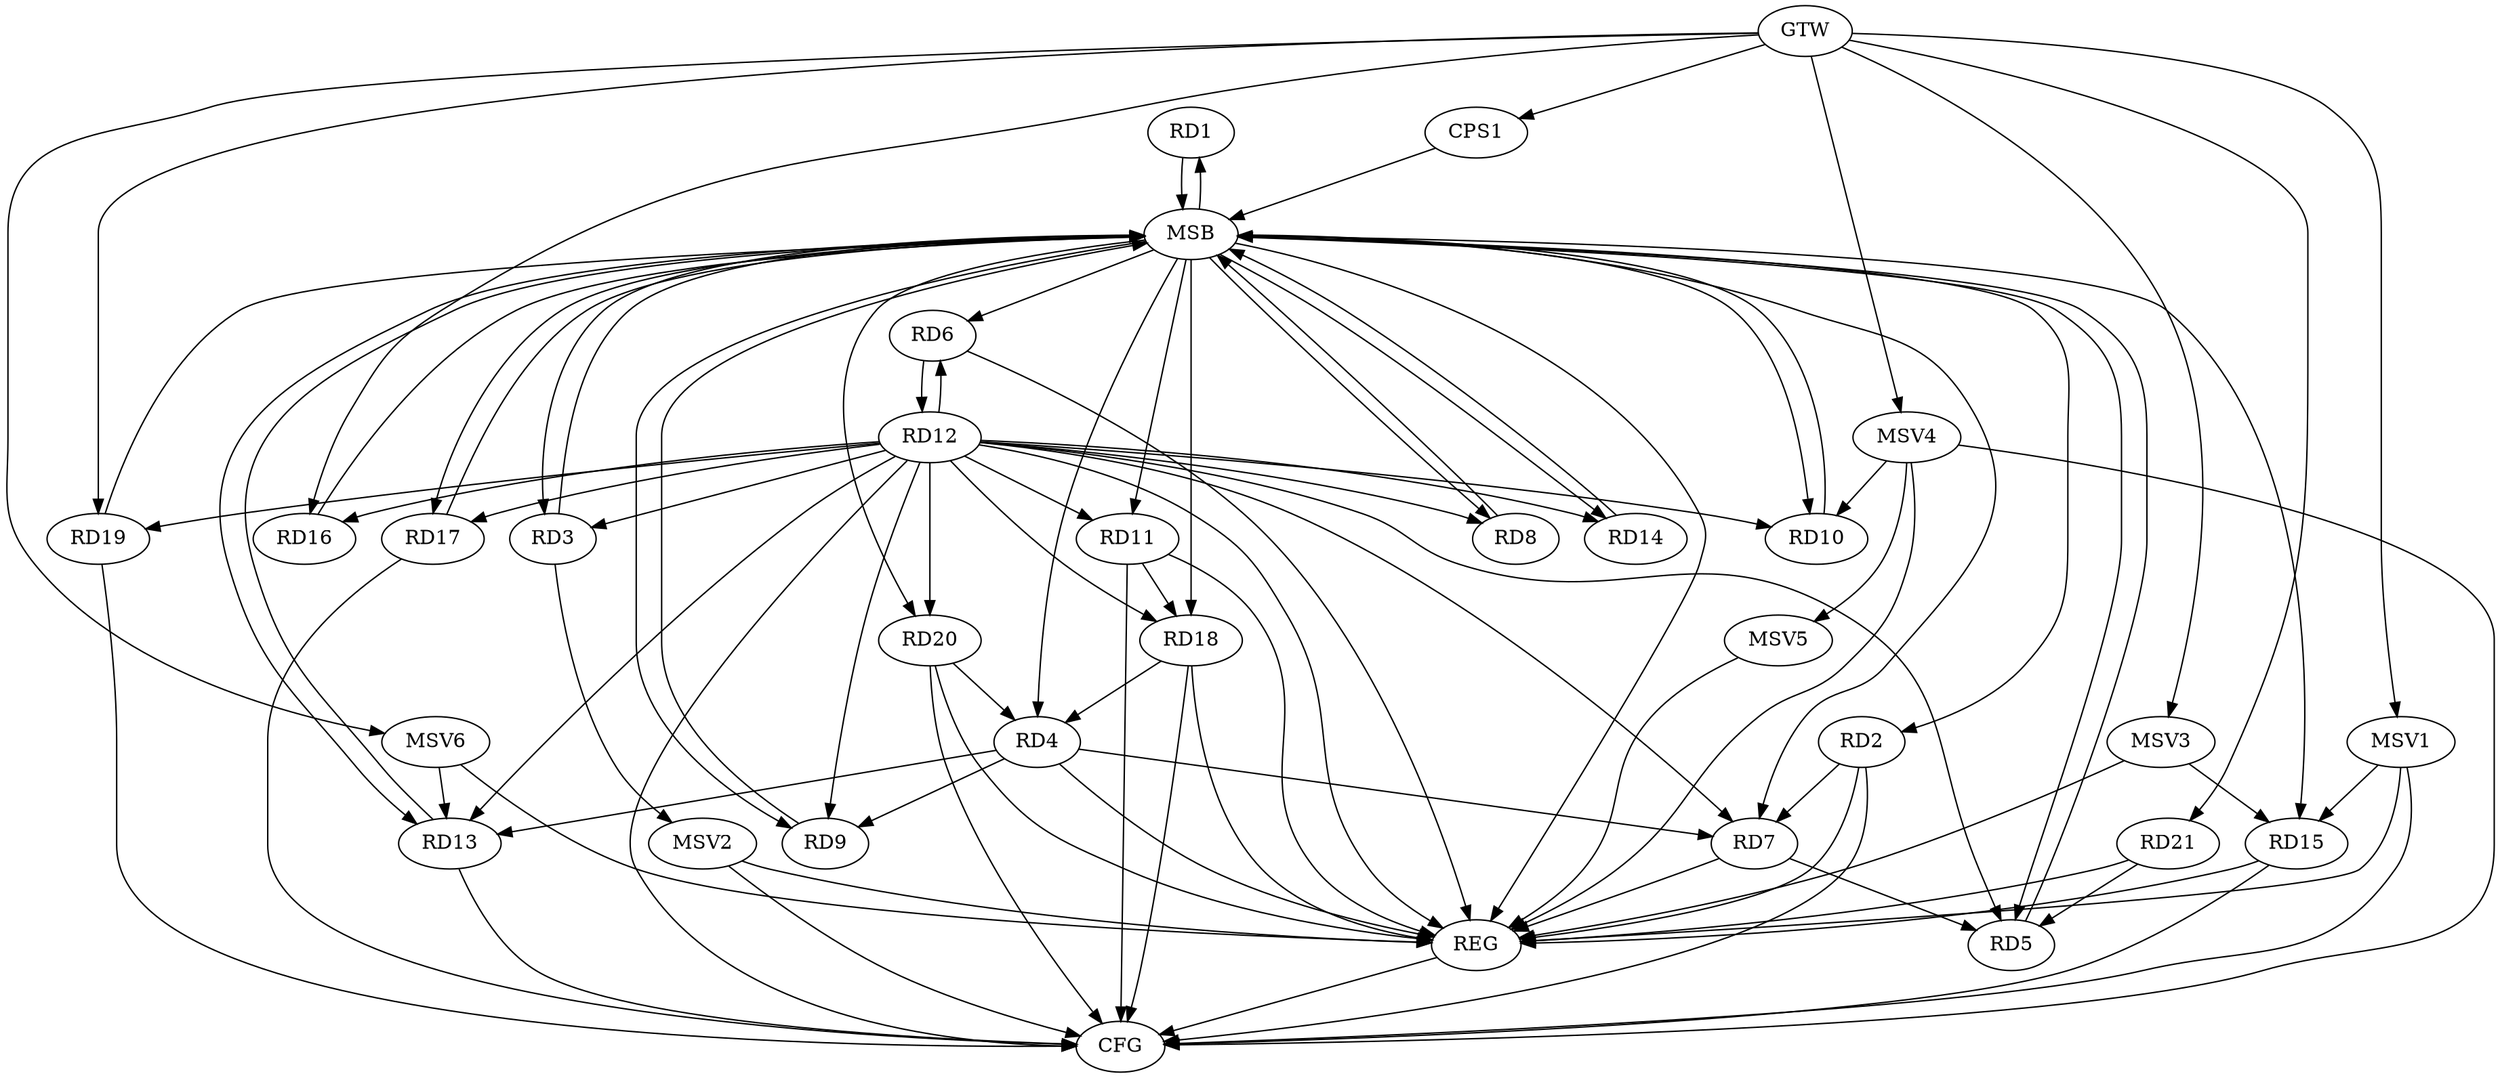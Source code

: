 strict digraph G {
  RD1 [ label="RD1" ];
  RD2 [ label="RD2" ];
  RD3 [ label="RD3" ];
  RD4 [ label="RD4" ];
  RD5 [ label="RD5" ];
  RD6 [ label="RD6" ];
  RD7 [ label="RD7" ];
  RD8 [ label="RD8" ];
  RD9 [ label="RD9" ];
  RD10 [ label="RD10" ];
  RD11 [ label="RD11" ];
  RD12 [ label="RD12" ];
  RD13 [ label="RD13" ];
  RD14 [ label="RD14" ];
  RD15 [ label="RD15" ];
  RD16 [ label="RD16" ];
  RD17 [ label="RD17" ];
  RD18 [ label="RD18" ];
  RD19 [ label="RD19" ];
  RD20 [ label="RD20" ];
  RD21 [ label="RD21" ];
  CPS1 [ label="CPS1" ];
  GTW [ label="GTW" ];
  REG [ label="REG" ];
  MSB [ label="MSB" ];
  CFG [ label="CFG" ];
  MSV1 [ label="MSV1" ];
  MSV2 [ label="MSV2" ];
  MSV3 [ label="MSV3" ];
  MSV4 [ label="MSV4" ];
  MSV5 [ label="MSV5" ];
  MSV6 [ label="MSV6" ];
  RD2 -> RD7;
  RD4 -> RD7;
  RD4 -> RD9;
  RD4 -> RD13;
  RD18 -> RD4;
  RD20 -> RD4;
  RD7 -> RD5;
  RD12 -> RD5;
  RD21 -> RD5;
  RD6 -> RD12;
  RD12 -> RD7;
  RD12 -> RD8;
  RD11 -> RD18;
  RD12 -> RD13;
  GTW -> RD16;
  GTW -> RD19;
  GTW -> RD21;
  GTW -> CPS1;
  RD2 -> REG;
  RD4 -> REG;
  RD6 -> REG;
  RD7 -> REG;
  RD11 -> REG;
  RD12 -> REG;
  RD15 -> REG;
  RD18 -> REG;
  RD20 -> REG;
  RD21 -> REG;
  RD1 -> MSB;
  MSB -> RD7;
  MSB -> REG;
  RD3 -> MSB;
  RD5 -> MSB;
  MSB -> RD8;
  MSB -> RD10;
  MSB -> RD11;
  RD8 -> MSB;
  MSB -> RD4;
  MSB -> RD5;
  MSB -> RD18;
  RD9 -> MSB;
  RD10 -> MSB;
  MSB -> RD1;
  MSB -> RD3;
  MSB -> RD14;
  MSB -> RD17;
  RD13 -> MSB;
  MSB -> RD15;
  RD14 -> MSB;
  MSB -> RD13;
  RD16 -> MSB;
  RD17 -> MSB;
  MSB -> RD2;
  RD19 -> MSB;
  MSB -> RD20;
  CPS1 -> MSB;
  MSB -> RD9;
  MSB -> RD6;
  RD17 -> CFG;
  RD11 -> CFG;
  RD13 -> CFG;
  RD2 -> CFG;
  RD18 -> CFG;
  RD12 -> CFG;
  RD20 -> CFG;
  RD19 -> CFG;
  RD15 -> CFG;
  REG -> CFG;
  RD12 -> RD6;
  RD12 -> RD16;
  RD12 -> RD18;
  RD12 -> RD19;
  RD12 -> RD3;
  RD12 -> RD10;
  RD12 -> RD11;
  RD12 -> RD20;
  RD12 -> RD17;
  RD12 -> RD9;
  RD12 -> RD14;
  MSV1 -> RD15;
  GTW -> MSV1;
  MSV1 -> REG;
  MSV1 -> CFG;
  RD3 -> MSV2;
  MSV2 -> REG;
  MSV2 -> CFG;
  MSV3 -> RD15;
  GTW -> MSV3;
  MSV3 -> REG;
  MSV4 -> RD10;
  GTW -> MSV4;
  MSV4 -> REG;
  MSV4 -> CFG;
  MSV4 -> MSV5;
  MSV5 -> REG;
  MSV6 -> RD13;
  GTW -> MSV6;
  MSV6 -> REG;
}
